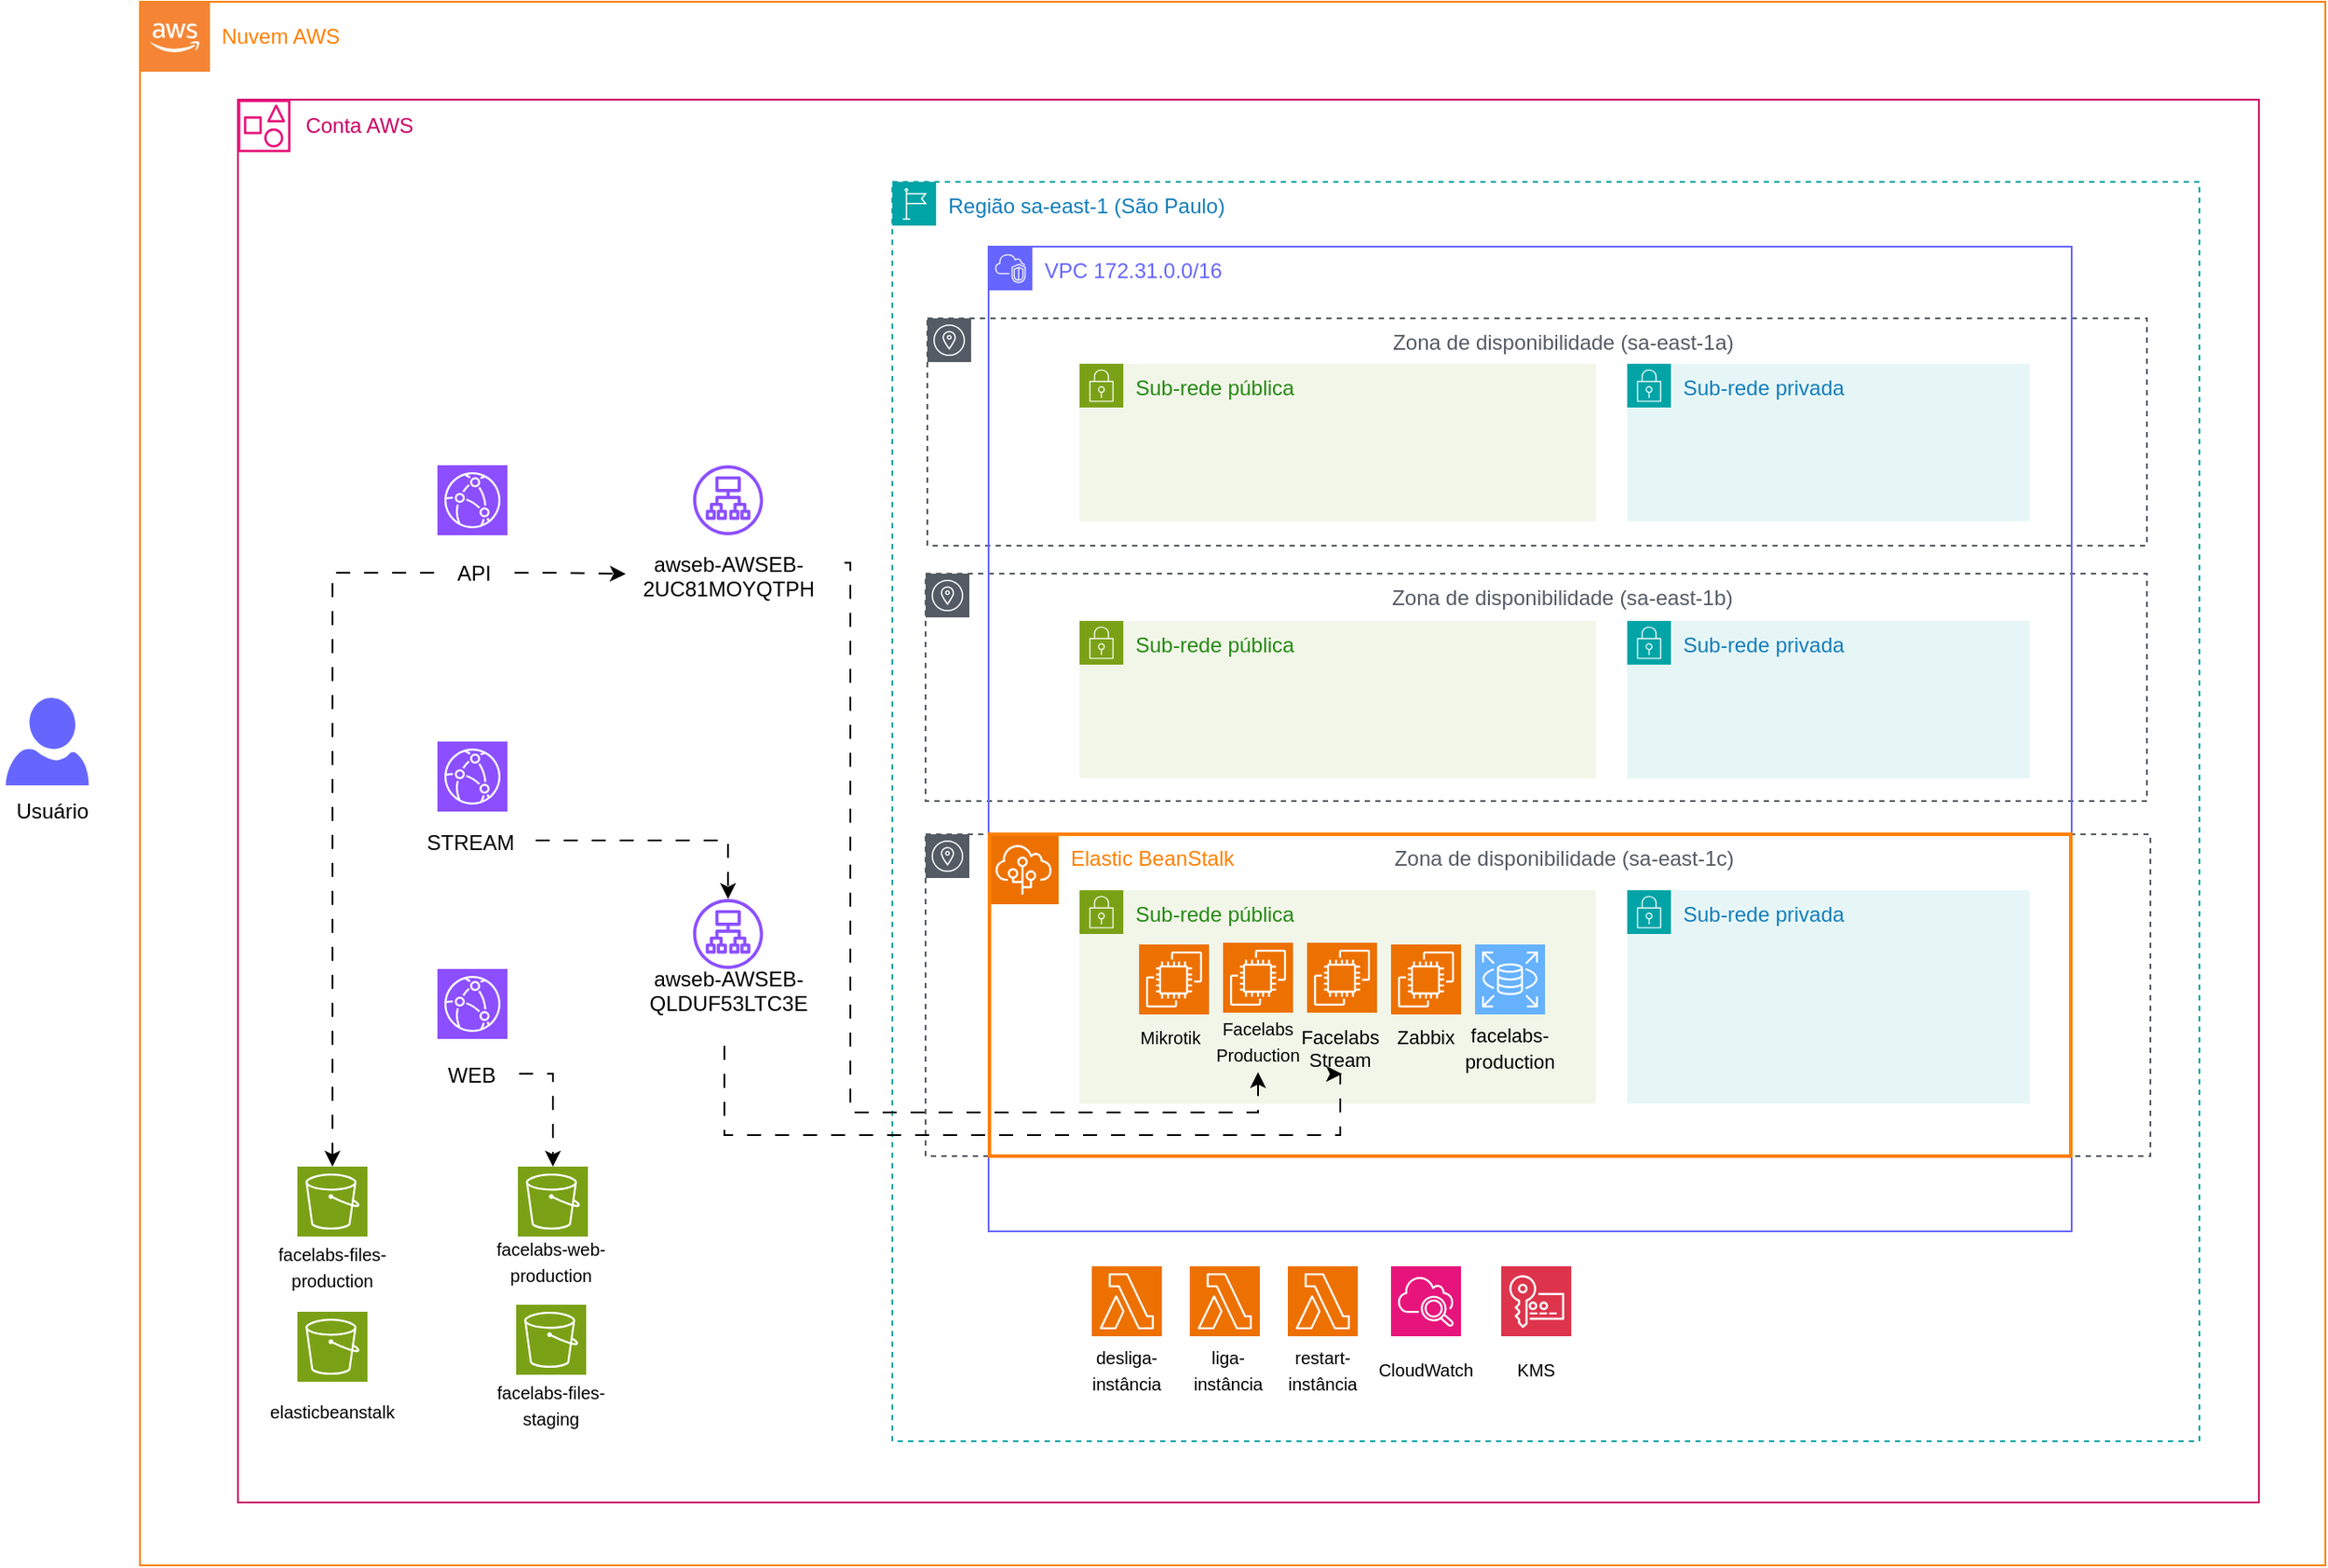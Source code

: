 <mxfile version="24.6.4" type="github">
  <diagram name="Página-1" id="gXSekL606V-6FzGcRwmA">
    <mxGraphModel dx="1860" dy="591" grid="0" gridSize="10" guides="1" tooltips="1" connect="1" arrows="1" fold="1" page="0" pageScale="1" pageWidth="827" pageHeight="1169" math="0" shadow="0">
      <root>
        <mxCell id="0" />
        <mxCell id="1" parent="0" />
        <mxCell id="Dx4xEf_XMYI6rqRvy_fV-3" value="" style="rounded=0;whiteSpace=wrap;html=1;fillColor=none;strokeColor=#FF8000;" parent="1" vertex="1">
          <mxGeometry x="-77" y="798" width="1249" height="894" as="geometry" />
        </mxCell>
        <mxCell id="Dx4xEf_XMYI6rqRvy_fV-6" value="" style="rounded=0;whiteSpace=wrap;html=1;fillColor=none;strokeColor=#CC0066;" parent="1" vertex="1">
          <mxGeometry x="-21" y="854" width="1155" height="802" as="geometry" />
        </mxCell>
        <mxCell id="Dx4xEf_XMYI6rqRvy_fV-1" value="" style="outlineConnect=0;dashed=0;verticalLabelPosition=bottom;verticalAlign=top;align=center;html=1;shape=mxgraph.aws3.cloud_2;fillColor=#F58534;gradientColor=none;" parent="1" vertex="1">
          <mxGeometry x="-77" y="798" width="40" height="40" as="geometry" />
        </mxCell>
        <mxCell id="Dx4xEf_XMYI6rqRvy_fV-4" value="&lt;font color=&quot;#ff8000&quot;&gt;Nuvem AWS&lt;/font&gt;" style="text;html=1;align=center;verticalAlign=middle;whiteSpace=wrap;rounded=0;" parent="1" vertex="1">
          <mxGeometry x="-51" y="803" width="109" height="30" as="geometry" />
        </mxCell>
        <mxCell id="Dx4xEf_XMYI6rqRvy_fV-5" value="" style="sketch=0;outlineConnect=0;fontColor=#232F3E;gradientColor=none;fillColor=#E7157B;strokeColor=none;dashed=0;verticalLabelPosition=bottom;verticalAlign=top;align=center;html=1;fontSize=12;fontStyle=0;aspect=fixed;pointerEvents=1;shape=mxgraph.aws4.organizations_account2;" parent="1" vertex="1">
          <mxGeometry x="-21" y="854" width="30" height="30" as="geometry" />
        </mxCell>
        <mxCell id="Dx4xEf_XMYI6rqRvy_fV-7" value="&lt;font color=&quot;#cc0066&quot;&gt;Conta AWS&lt;/font&gt;" style="text;html=1;align=center;verticalAlign=middle;whiteSpace=wrap;rounded=0;" parent="1" vertex="1">
          <mxGeometry x="-6" y="854" width="109" height="30" as="geometry" />
        </mxCell>
        <mxCell id="Dx4xEf_XMYI6rqRvy_fV-8" value="Região sa-east-1 (São Paulo)" style="points=[[0,0],[0.25,0],[0.5,0],[0.75,0],[1,0],[1,0.25],[1,0.5],[1,0.75],[1,1],[0.75,1],[0.5,1],[0.25,1],[0,1],[0,0.75],[0,0.5],[0,0.25]];outlineConnect=0;gradientColor=none;html=1;whiteSpace=wrap;fontSize=12;fontStyle=0;container=1;pointerEvents=0;collapsible=0;recursiveResize=0;shape=mxgraph.aws4.group;grIcon=mxgraph.aws4.group_region;strokeColor=#00A4A6;fillColor=none;verticalAlign=top;align=left;spacingLeft=30;fontColor=#147EBA;dashed=1;" parent="1" vertex="1">
          <mxGeometry x="353" y="901" width="747" height="720" as="geometry" />
        </mxCell>
        <mxCell id="Dx4xEf_XMYI6rqRvy_fV-9" value="Zona de disponibilidade (sa-east-1a)" style="sketch=0;outlineConnect=0;gradientColor=none;html=1;whiteSpace=wrap;fontSize=12;fontStyle=0;shape=mxgraph.aws4.group;grIcon=mxgraph.aws4.group_availability_zone;strokeColor=#545B64;fillColor=none;verticalAlign=top;align=center;spacingLeft=30;fontColor=#545B64;dashed=1;" parent="Dx4xEf_XMYI6rqRvy_fV-8" vertex="1">
          <mxGeometry x="20" y="78" width="697" height="130" as="geometry" />
        </mxCell>
        <mxCell id="Dx4xEf_XMYI6rqRvy_fV-10" value="Zona de disponibilidade (sa-east-1b)" style="sketch=0;outlineConnect=0;gradientColor=none;html=1;whiteSpace=wrap;fontSize=12;fontStyle=0;shape=mxgraph.aws4.group;grIcon=mxgraph.aws4.group_availability_zone;strokeColor=#545B64;fillColor=none;verticalAlign=top;align=center;spacingLeft=30;fontColor=#545B64;dashed=1;" parent="Dx4xEf_XMYI6rqRvy_fV-8" vertex="1">
          <mxGeometry x="19" y="224" width="698" height="130" as="geometry" />
        </mxCell>
        <mxCell id="Dx4xEf_XMYI6rqRvy_fV-11" value="Zona de disponibilidade (sa-east-1c)" style="sketch=0;outlineConnect=0;gradientColor=none;html=1;whiteSpace=wrap;fontSize=12;fontStyle=0;shape=mxgraph.aws4.group;grIcon=mxgraph.aws4.group_availability_zone;strokeColor=#545B64;fillColor=none;verticalAlign=top;align=center;spacingLeft=30;fontColor=#545B64;dashed=1;" parent="Dx4xEf_XMYI6rqRvy_fV-8" vertex="1">
          <mxGeometry x="19" y="373" width="700" height="184" as="geometry" />
        </mxCell>
        <mxCell id="Dx4xEf_XMYI6rqRvy_fV-13" value="Sub-rede privada" style="points=[[0,0],[0.25,0],[0.5,0],[0.75,0],[1,0],[1,0.25],[1,0.5],[1,0.75],[1,1],[0.75,1],[0.5,1],[0.25,1],[0,1],[0,0.75],[0,0.5],[0,0.25]];outlineConnect=0;gradientColor=none;html=1;whiteSpace=wrap;fontSize=12;fontStyle=0;container=1;pointerEvents=0;collapsible=0;recursiveResize=0;shape=mxgraph.aws4.group;grIcon=mxgraph.aws4.group_security_group;grStroke=0;strokeColor=#00A4A6;fillColor=#E6F6F7;verticalAlign=top;align=left;spacingLeft=30;fontColor=#147EBA;dashed=0;" parent="Dx4xEf_XMYI6rqRvy_fV-8" vertex="1">
          <mxGeometry x="420" y="104" width="230" height="90" as="geometry" />
        </mxCell>
        <mxCell id="Dx4xEf_XMYI6rqRvy_fV-15" value="Sub-rede privada" style="points=[[0,0],[0.25,0],[0.5,0],[0.75,0],[1,0],[1,0.25],[1,0.5],[1,0.75],[1,1],[0.75,1],[0.5,1],[0.25,1],[0,1],[0,0.75],[0,0.5],[0,0.25]];outlineConnect=0;gradientColor=none;html=1;whiteSpace=wrap;fontSize=12;fontStyle=0;container=1;pointerEvents=0;collapsible=0;recursiveResize=0;shape=mxgraph.aws4.group;grIcon=mxgraph.aws4.group_security_group;grStroke=0;strokeColor=#00A4A6;fillColor=#E6F6F7;verticalAlign=top;align=left;spacingLeft=30;fontColor=#147EBA;dashed=0;" parent="Dx4xEf_XMYI6rqRvy_fV-8" vertex="1">
          <mxGeometry x="420" y="251" width="230" height="90" as="geometry" />
        </mxCell>
        <mxCell id="Dx4xEf_XMYI6rqRvy_fV-16" value="Sub-rede pública" style="points=[[0,0],[0.25,0],[0.5,0],[0.75,0],[1,0],[1,0.25],[1,0.5],[1,0.75],[1,1],[0.75,1],[0.5,1],[0.25,1],[0,1],[0,0.75],[0,0.5],[0,0.25]];outlineConnect=0;gradientColor=none;html=1;whiteSpace=wrap;fontSize=12;fontStyle=0;container=1;pointerEvents=0;collapsible=0;recursiveResize=0;shape=mxgraph.aws4.group;grIcon=mxgraph.aws4.group_security_group;grStroke=0;strokeColor=#7AA116;fillColor=#F2F6E8;verticalAlign=top;align=left;spacingLeft=30;fontColor=#248814;dashed=0;" parent="Dx4xEf_XMYI6rqRvy_fV-8" vertex="1">
          <mxGeometry x="107" y="405" width="295" height="122" as="geometry" />
        </mxCell>
        <mxCell id="Dx4xEf_XMYI6rqRvy_fV-42" value="&lt;span style=&quot;font-size: 11px;&quot;&gt;Zabbix&lt;/span&gt;" style="text;html=1;align=center;verticalAlign=middle;whiteSpace=wrap;rounded=0;" parent="Dx4xEf_XMYI6rqRvy_fV-16" vertex="1">
          <mxGeometry x="176" y="77" width="44" height="14" as="geometry" />
        </mxCell>
        <mxCell id="Dx4xEf_XMYI6rqRvy_fV-19" value="" style="sketch=0;points=[[0,0,0],[0.25,0,0],[0.5,0,0],[0.75,0,0],[1,0,0],[0,1,0],[0.25,1,0],[0.5,1,0],[0.75,1,0],[1,1,0],[0,0.25,0],[0,0.5,0],[0,0.75,0],[1,0.25,0],[1,0.5,0],[1,0.75,0]];outlineConnect=0;fontColor=#232F3E;fillColor=#ED7100;strokeColor=#ffffff;dashed=0;verticalLabelPosition=bottom;verticalAlign=top;align=center;html=1;fontSize=12;fontStyle=0;aspect=fixed;shape=mxgraph.aws4.resourceIcon;resIcon=mxgraph.aws4.ec2;" parent="Dx4xEf_XMYI6rqRvy_fV-16" vertex="1">
          <mxGeometry x="82" y="30" width="40" height="40" as="geometry" />
        </mxCell>
        <mxCell id="Dx4xEf_XMYI6rqRvy_fV-20" value="" style="sketch=0;points=[[0,0,0],[0.25,0,0],[0.5,0,0],[0.75,0,0],[1,0,0],[0,1,0],[0.25,1,0],[0.5,1,0],[0.75,1,0],[1,1,0],[0,0.25,0],[0,0.5,0],[0,0.75,0],[1,0.25,0],[1,0.5,0],[1,0.75,0]];outlineConnect=0;fontColor=#232F3E;fillColor=#ED7100;strokeColor=#ffffff;dashed=0;verticalLabelPosition=bottom;verticalAlign=top;align=center;html=1;fontSize=12;fontStyle=0;aspect=fixed;shape=mxgraph.aws4.resourceIcon;resIcon=mxgraph.aws4.ec2;" parent="Dx4xEf_XMYI6rqRvy_fV-16" vertex="1">
          <mxGeometry x="130" y="30" width="40" height="40" as="geometry" />
        </mxCell>
        <mxCell id="Dx4xEf_XMYI6rqRvy_fV-24" value="&lt;font style=&quot;font-size: 10px;&quot;&gt;Mikrotik&lt;/font&gt;" style="text;html=1;align=center;verticalAlign=middle;whiteSpace=wrap;rounded=0;" parent="Dx4xEf_XMYI6rqRvy_fV-16" vertex="1">
          <mxGeometry x="30" y="77" width="44" height="14" as="geometry" />
        </mxCell>
        <mxCell id="Dx4xEf_XMYI6rqRvy_fV-17" value="Sub-rede privada" style="points=[[0,0],[0.25,0],[0.5,0],[0.75,0],[1,0],[1,0.25],[1,0.5],[1,0.75],[1,1],[0.75,1],[0.5,1],[0.25,1],[0,1],[0,0.75],[0,0.5],[0,0.25]];outlineConnect=0;gradientColor=none;html=1;whiteSpace=wrap;fontSize=12;fontStyle=0;container=1;pointerEvents=0;collapsible=0;recursiveResize=0;shape=mxgraph.aws4.group;grIcon=mxgraph.aws4.group_security_group;grStroke=0;strokeColor=#00A4A6;fillColor=#E6F6F7;verticalAlign=top;align=left;spacingLeft=30;fontColor=#147EBA;dashed=0;" parent="Dx4xEf_XMYI6rqRvy_fV-8" vertex="1">
          <mxGeometry x="420" y="405" width="230" height="122" as="geometry" />
        </mxCell>
        <mxCell id="Dx4xEf_XMYI6rqRvy_fV-18" value="" style="sketch=0;points=[[0,0,0],[0.25,0,0],[0.5,0,0],[0.75,0,0],[1,0,0],[0,1,0],[0.25,1,0],[0.5,1,0],[0.75,1,0],[1,1,0],[0,0.25,0],[0,0.5,0],[0,0.75,0],[1,0.25,0],[1,0.5,0],[1,0.75,0]];outlineConnect=0;fontColor=#232F3E;fillColor=#ED7100;strokeColor=#ffffff;dashed=0;verticalLabelPosition=bottom;verticalAlign=top;align=center;html=1;fontSize=12;fontStyle=0;aspect=fixed;shape=mxgraph.aws4.resourceIcon;resIcon=mxgraph.aws4.ec2;" parent="Dx4xEf_XMYI6rqRvy_fV-8" vertex="1">
          <mxGeometry x="141" y="436" width="40" height="40" as="geometry" />
        </mxCell>
        <mxCell id="Dx4xEf_XMYI6rqRvy_fV-21" value="" style="sketch=0;points=[[0,0,0],[0.25,0,0],[0.5,0,0],[0.75,0,0],[1,0,0],[0,1,0],[0.25,1,0],[0.5,1,0],[0.75,1,0],[1,1,0],[0,0.25,0],[0,0.5,0],[0,0.75,0],[1,0.25,0],[1,0.5,0],[1,0.75,0]];outlineConnect=0;fontColor=#232F3E;fillColor=#ED7100;strokeColor=#ffffff;dashed=0;verticalLabelPosition=bottom;verticalAlign=top;align=center;html=1;fontSize=12;fontStyle=0;aspect=fixed;shape=mxgraph.aws4.resourceIcon;resIcon=mxgraph.aws4.ec2;" parent="Dx4xEf_XMYI6rqRvy_fV-8" vertex="1">
          <mxGeometry x="285" y="436" width="40" height="40" as="geometry" />
        </mxCell>
        <mxCell id="Dx4xEf_XMYI6rqRvy_fV-41" value="&lt;font style=&quot;font-size: 11px;&quot;&gt;Facelabs&lt;/font&gt;&lt;div style=&quot;font-size: 11px;&quot;&gt;&lt;font style=&quot;font-size: 11px;&quot;&gt;Stream&lt;/font&gt;&lt;/div&gt;" style="text;html=1;align=center;verticalAlign=middle;whiteSpace=wrap;rounded=0;" parent="Dx4xEf_XMYI6rqRvy_fV-8" vertex="1">
          <mxGeometry x="234" y="488" width="44" height="14" as="geometry" />
        </mxCell>
        <mxCell id="Dx4xEf_XMYI6rqRvy_fV-44" value="&lt;font color=&quot;#6666ff&quot;&gt;VPC 172.31.0.0/16&lt;/font&gt;" style="points=[[0,0],[0.25,0],[0.5,0],[0.75,0],[1,0],[1,0.25],[1,0.5],[1,0.75],[1,1],[0.75,1],[0.5,1],[0.25,1],[0,1],[0,0.75],[0,0.5],[0,0.25]];outlineConnect=0;gradientColor=none;html=1;whiteSpace=wrap;fontSize=12;fontStyle=0;container=1;pointerEvents=0;collapsible=0;recursiveResize=0;shape=mxgraph.aws4.group;grIcon=mxgraph.aws4.group_vpc2;strokeColor=#6666FF;fillColor=none;verticalAlign=top;align=left;spacingLeft=30;fontColor=#AAB7B8;dashed=0;" parent="Dx4xEf_XMYI6rqRvy_fV-8" vertex="1">
          <mxGeometry x="55" y="37" width="619" height="563" as="geometry" />
        </mxCell>
        <mxCell id="Dx4xEf_XMYI6rqRvy_fV-14" value="Sub-rede pública" style="points=[[0,0],[0.25,0],[0.5,0],[0.75,0],[1,0],[1,0.25],[1,0.5],[1,0.75],[1,1],[0.75,1],[0.5,1],[0.25,1],[0,1],[0,0.75],[0,0.5],[0,0.25]];outlineConnect=0;gradientColor=none;html=1;whiteSpace=wrap;fontSize=12;fontStyle=0;container=1;pointerEvents=0;collapsible=0;recursiveResize=0;shape=mxgraph.aws4.group;grIcon=mxgraph.aws4.group_security_group;grStroke=0;strokeColor=#7AA116;fillColor=#F2F6E8;verticalAlign=top;align=left;spacingLeft=30;fontColor=#248814;dashed=0;" parent="Dx4xEf_XMYI6rqRvy_fV-44" vertex="1">
          <mxGeometry x="52" y="214" width="295" height="90" as="geometry" />
        </mxCell>
        <mxCell id="Dx4xEf_XMYI6rqRvy_fV-12" value="Sub-rede pública" style="points=[[0,0],[0.25,0],[0.5,0],[0.75,0],[1,0],[1,0.25],[1,0.5],[1,0.75],[1,1],[0.75,1],[0.5,1],[0.25,1],[0,1],[0,0.75],[0,0.5],[0,0.25]];outlineConnect=0;gradientColor=none;html=1;whiteSpace=wrap;fontSize=12;fontStyle=0;container=1;pointerEvents=0;collapsible=0;recursiveResize=0;shape=mxgraph.aws4.group;grIcon=mxgraph.aws4.group_security_group;grStroke=0;strokeColor=#7AA116;fillColor=#F2F6E8;verticalAlign=top;align=left;spacingLeft=30;fontColor=#248814;dashed=0;" parent="Dx4xEf_XMYI6rqRvy_fV-44" vertex="1">
          <mxGeometry x="52" y="67" width="295" height="90" as="geometry" />
        </mxCell>
        <mxCell id="NzC5DU63O_x284sXSKjy-30" value="" style="sketch=0;points=[[0,0,0],[0.25,0,0],[0.5,0,0],[0.75,0,0],[1,0,0],[0,1,0],[0.25,1,0],[0.5,1,0],[0.75,1,0],[1,1,0],[0,0.25,0],[0,0.5,0],[0,0.75,0],[1,0.25,0],[1,0.5,0],[1,0.75,0]];outlineConnect=0;fontColor=#232F3E;fillColor=#66B2FF;strokeColor=#ffffff;dashed=0;verticalLabelPosition=bottom;verticalAlign=top;align=center;html=1;fontSize=12;fontStyle=0;aspect=fixed;shape=mxgraph.aws4.resourceIcon;resIcon=mxgraph.aws4.rds;" vertex="1" parent="Dx4xEf_XMYI6rqRvy_fV-44">
          <mxGeometry x="278" y="399" width="40" height="40" as="geometry" />
        </mxCell>
        <mxCell id="NzC5DU63O_x284sXSKjy-31" value="&lt;span style=&quot;font-size: 11px;&quot;&gt;facelabs-production&lt;/span&gt;" style="text;html=1;align=center;verticalAlign=middle;whiteSpace=wrap;rounded=0;" vertex="1" parent="Dx4xEf_XMYI6rqRvy_fV-44">
          <mxGeometry x="276" y="451" width="44" height="14" as="geometry" />
        </mxCell>
        <mxCell id="NzC5DU63O_x284sXSKjy-37" value="" style="sketch=0;points=[[0,0,0],[0.25,0,0],[0.5,0,0],[0.75,0,0],[1,0,0],[0,1,0],[0.25,1,0],[0.5,1,0],[0.75,1,0],[1,1,0],[0,0.25,0],[0,0.5,0],[0,0.75,0],[1,0.25,0],[1,0.5,0],[1,0.75,0]];outlineConnect=0;fontColor=#232F3E;fillColor=#ED7100;strokeColor=#ffffff;dashed=0;verticalLabelPosition=bottom;verticalAlign=top;align=center;html=1;fontSize=12;fontStyle=0;aspect=fixed;shape=mxgraph.aws4.resourceIcon;resIcon=mxgraph.aws4.elastic_beanstalk;" vertex="1" parent="Dx4xEf_XMYI6rqRvy_fV-44">
          <mxGeometry y="336" width="40" height="40" as="geometry" />
        </mxCell>
        <mxCell id="NzC5DU63O_x284sXSKjy-48" value="" style="rounded=0;whiteSpace=wrap;html=1;strokeColor=#FF8000;fillColor=none;strokeWidth=2;" vertex="1" parent="Dx4xEf_XMYI6rqRvy_fV-44">
          <mxGeometry x="0.5" y="336" width="618" height="184" as="geometry" />
        </mxCell>
        <UserObject label="&lt;font color=&quot;#ff8000&quot;&gt;Elastic BeanStalk&lt;/font&gt;" id="NzC5DU63O_x284sXSKjy-49">
          <mxCell style="text;whiteSpace=wrap;html=1;" vertex="1" parent="Dx4xEf_XMYI6rqRvy_fV-44">
            <mxGeometry x="45" y="336" width="110.54" height="26.17" as="geometry" />
          </mxCell>
        </UserObject>
        <mxCell id="Dx4xEf_XMYI6rqRvy_fV-47" value="" style="sketch=0;points=[[0,0,0],[0.25,0,0],[0.5,0,0],[0.75,0,0],[1,0,0],[0,1,0],[0.25,1,0],[0.5,1,0],[0.75,1,0],[1,1,0],[0,0.25,0],[0,0.5,0],[0,0.75,0],[1,0.25,0],[1,0.5,0],[1,0.75,0]];outlineConnect=0;fontColor=#232F3E;fillColor=#7AA116;strokeColor=#ffffff;dashed=0;verticalLabelPosition=bottom;verticalAlign=top;align=center;html=1;fontSize=12;fontStyle=0;aspect=fixed;shape=mxgraph.aws4.resourceIcon;resIcon=mxgraph.aws4.s3;" parent="Dx4xEf_XMYI6rqRvy_fV-8" vertex="1">
          <mxGeometry x="-215" y="642" width="40" height="40" as="geometry" />
        </mxCell>
        <mxCell id="NzC5DU63O_x284sXSKjy-26" value="&lt;font style=&quot;font-size: 10px;&quot;&gt;facelabs-web-production&lt;/font&gt;" style="text;html=1;align=center;verticalAlign=middle;whiteSpace=wrap;rounded=0;" vertex="1" parent="Dx4xEf_XMYI6rqRvy_fV-8">
          <mxGeometry x="-231" y="610" width="72" height="14" as="geometry" />
        </mxCell>
        <mxCell id="NzC5DU63O_x284sXSKjy-2" value="&lt;font style=&quot;font-size: 10px;&quot;&gt;facelabs-files-staging&lt;/font&gt;" style="text;html=1;align=center;verticalAlign=middle;whiteSpace=wrap;rounded=0;" vertex="1" parent="Dx4xEf_XMYI6rqRvy_fV-8">
          <mxGeometry x="-231" y="692" width="72" height="14" as="geometry" />
        </mxCell>
        <mxCell id="NzC5DU63O_x284sXSKjy-40" value="" style="sketch=0;points=[[0,0,0],[0.25,0,0],[0.5,0,0],[0.75,0,0],[1,0,0],[0,1,0],[0.25,1,0],[0.5,1,0],[0.75,1,0],[1,1,0],[0,0.25,0],[0,0.5,0],[0,0.75,0],[1,0.25,0],[1,0.5,0],[1,0.75,0]];points=[[0,0,0],[0.25,0,0],[0.5,0,0],[0.75,0,0],[1,0,0],[0,1,0],[0.25,1,0],[0.5,1,0],[0.75,1,0],[1,1,0],[0,0.25,0],[0,0.5,0],[0,0.75,0],[1,0.25,0],[1,0.5,0],[1,0.75,0]];outlineConnect=0;fontColor=#232F3E;fillColor=#E7157B;strokeColor=#ffffff;dashed=0;verticalLabelPosition=bottom;verticalAlign=top;align=center;html=1;fontSize=12;fontStyle=0;aspect=fixed;shape=mxgraph.aws4.resourceIcon;resIcon=mxgraph.aws4.cloudwatch_2;" vertex="1" parent="Dx4xEf_XMYI6rqRvy_fV-8">
          <mxGeometry x="285" y="620" width="40" height="40" as="geometry" />
        </mxCell>
        <mxCell id="Dx4xEf_XMYI6rqRvy_fV-40" value="&lt;font style=&quot;font-size: 10px;&quot;&gt;Facelabs&lt;br&gt;Production&lt;/font&gt;" style="text;html=1;align=center;verticalAlign=middle;whiteSpace=wrap;rounded=0;" parent="Dx4xEf_XMYI6rqRvy_fV-8" vertex="1">
          <mxGeometry x="190" y="484" width="38" height="14" as="geometry" />
        </mxCell>
        <mxCell id="NzC5DU63O_x284sXSKjy-66" value="" style="sketch=0;points=[[0,0,0],[0.25,0,0],[0.5,0,0],[0.75,0,0],[1,0,0],[0,1,0],[0.25,1,0],[0.5,1,0],[0.75,1,0],[1,1,0],[0,0.25,0],[0,0.5,0],[0,0.75,0],[1,0.25,0],[1,0.5,0],[1,0.75,0]];outlineConnect=0;fontColor=#232F3E;fillColor=#ED7100;strokeColor=#ffffff;dashed=0;verticalLabelPosition=bottom;verticalAlign=top;align=center;html=1;fontSize=12;fontStyle=0;aspect=fixed;shape=mxgraph.aws4.resourceIcon;resIcon=mxgraph.aws4.lambda;" vertex="1" parent="Dx4xEf_XMYI6rqRvy_fV-8">
          <mxGeometry x="170" y="620" width="40" height="40" as="geometry" />
        </mxCell>
        <mxCell id="NzC5DU63O_x284sXSKjy-68" value="&lt;font style=&quot;font-size: 10px;&quot;&gt;desliga-instância&lt;/font&gt;" style="text;html=1;align=center;verticalAlign=middle;whiteSpace=wrap;rounded=0;" vertex="1" parent="Dx4xEf_XMYI6rqRvy_fV-8">
          <mxGeometry x="98" y="672" width="72" height="14" as="geometry" />
        </mxCell>
        <mxCell id="NzC5DU63O_x284sXSKjy-69" value="&lt;font style=&quot;font-size: 10px;&quot;&gt;liga-&lt;br&gt;instância&lt;/font&gt;" style="text;html=1;align=center;verticalAlign=middle;whiteSpace=wrap;rounded=0;" vertex="1" parent="Dx4xEf_XMYI6rqRvy_fV-8">
          <mxGeometry x="156" y="672" width="72" height="14" as="geometry" />
        </mxCell>
        <mxCell id="NzC5DU63O_x284sXSKjy-67" value="" style="sketch=0;points=[[0,0,0],[0.25,0,0],[0.5,0,0],[0.75,0,0],[1,0,0],[0,1,0],[0.25,1,0],[0.5,1,0],[0.75,1,0],[1,1,0],[0,0.25,0],[0,0.5,0],[0,0.75,0],[1,0.25,0],[1,0.5,0],[1,0.75,0]];outlineConnect=0;fontColor=#232F3E;fillColor=#ED7100;strokeColor=#ffffff;dashed=0;verticalLabelPosition=bottom;verticalAlign=top;align=center;html=1;fontSize=12;fontStyle=0;aspect=fixed;shape=mxgraph.aws4.resourceIcon;resIcon=mxgraph.aws4.lambda;" vertex="1" parent="Dx4xEf_XMYI6rqRvy_fV-8">
          <mxGeometry x="114" y="620" width="40" height="40" as="geometry" />
        </mxCell>
        <mxCell id="NzC5DU63O_x284sXSKjy-72" value="&lt;span style=&quot;font-size: 10px;&quot;&gt;CloudWatch&lt;/span&gt;" style="text;html=1;align=center;verticalAlign=middle;whiteSpace=wrap;rounded=0;" vertex="1" parent="Dx4xEf_XMYI6rqRvy_fV-8">
          <mxGeometry x="269" y="672" width="72" height="14" as="geometry" />
        </mxCell>
        <mxCell id="NzC5DU63O_x284sXSKjy-73" value="" style="sketch=0;points=[[0,0,0],[0.25,0,0],[0.5,0,0],[0.75,0,0],[1,0,0],[0,1,0],[0.25,1,0],[0.5,1,0],[0.75,1,0],[1,1,0],[0,0.25,0],[0,0.5,0],[0,0.75,0],[1,0.25,0],[1,0.5,0],[1,0.75,0]];outlineConnect=0;fontColor=#232F3E;fillColor=#DD344C;strokeColor=#ffffff;dashed=0;verticalLabelPosition=bottom;verticalAlign=top;align=center;html=1;fontSize=12;fontStyle=0;aspect=fixed;shape=mxgraph.aws4.resourceIcon;resIcon=mxgraph.aws4.key_management_service;" vertex="1" parent="Dx4xEf_XMYI6rqRvy_fV-8">
          <mxGeometry x="348" y="620" width="40" height="40" as="geometry" />
        </mxCell>
        <mxCell id="NzC5DU63O_x284sXSKjy-74" value="&lt;span style=&quot;font-size: 10px;&quot;&gt;KMS&lt;/span&gt;" style="text;html=1;align=center;verticalAlign=middle;whiteSpace=wrap;rounded=0;" vertex="1" parent="Dx4xEf_XMYI6rqRvy_fV-8">
          <mxGeometry x="350.25" y="672" width="35.5" height="14" as="geometry" />
        </mxCell>
        <mxCell id="Dx4xEf_XMYI6rqRvy_fV-43" value="" style="sketch=0;points=[[0,0,0],[0.25,0,0],[0.5,0,0],[0.75,0,0],[1,0,0],[0,1,0],[0.25,1,0],[0.5,1,0],[0.75,1,0],[1,1,0],[0,0.25,0],[0,0.5,0],[0,0.75,0],[1,0.25,0],[1,0.5,0],[1,0.75,0]];outlineConnect=0;fontColor=#232F3E;fillColor=#7AA116;strokeColor=#ffffff;dashed=0;verticalLabelPosition=bottom;verticalAlign=top;align=center;html=1;fontSize=12;fontStyle=0;aspect=fixed;shape=mxgraph.aws4.resourceIcon;resIcon=mxgraph.aws4.s3;" parent="1" vertex="1">
          <mxGeometry x="13" y="1547" width="40" height="40" as="geometry" />
        </mxCell>
        <mxCell id="Dx4xEf_XMYI6rqRvy_fV-45" value="" style="sketch=0;points=[[0,0,0],[0.25,0,0],[0.5,0,0],[0.75,0,0],[1,0,0],[0,1,0],[0.25,1,0],[0.5,1,0],[0.75,1,0],[1,1,0],[0,0.25,0],[0,0.5,0],[0,0.75,0],[1,0.25,0],[1,0.5,0],[1,0.75,0]];outlineConnect=0;fontColor=#232F3E;fillColor=#7AA116;strokeColor=#ffffff;dashed=0;verticalLabelPosition=bottom;verticalAlign=top;align=center;html=1;fontSize=12;fontStyle=0;aspect=fixed;shape=mxgraph.aws4.resourceIcon;resIcon=mxgraph.aws4.s3;" parent="1" vertex="1">
          <mxGeometry x="139" y="1464" width="40" height="40" as="geometry" />
        </mxCell>
        <mxCell id="NzC5DU63O_x284sXSKjy-25" value="&lt;font style=&quot;font-size: 10px;&quot;&gt;elasticbeanstalk&lt;/font&gt;" style="text;html=1;align=center;verticalAlign=middle;whiteSpace=wrap;rounded=0;" vertex="1" parent="1">
          <mxGeometry x="-3" y="1597" width="72" height="14" as="geometry" />
        </mxCell>
        <mxCell id="NzC5DU63O_x284sXSKjy-33" value="" style="group" vertex="1" connectable="0" parent="1">
          <mxGeometry x="-157" y="1196" width="60" height="80" as="geometry" />
        </mxCell>
        <mxCell id="Dx4xEf_XMYI6rqRvy_fV-22" value="" style="verticalLabelPosition=bottom;html=1;verticalAlign=top;align=center;strokeColor=none;fillColor=#6666FF;shape=mxgraph.azure.user;" parent="NzC5DU63O_x284sXSKjy-33" vertex="1">
          <mxGeometry x="3.25" width="47.5" height="50" as="geometry" />
        </mxCell>
        <mxCell id="Dx4xEf_XMYI6rqRvy_fV-23" value="Usuário" style="text;html=1;align=center;verticalAlign=middle;whiteSpace=wrap;rounded=0;" parent="NzC5DU63O_x284sXSKjy-33" vertex="1">
          <mxGeometry y="50" width="60" height="30" as="geometry" />
        </mxCell>
        <mxCell id="NzC5DU63O_x284sXSKjy-34" value="" style="sketch=0;points=[[0,0,0],[0.25,0,0],[0.5,0,0],[0.75,0,0],[1,0,0],[0,1,0],[0.25,1,0],[0.5,1,0],[0.75,1,0],[1,1,0],[0,0.25,0],[0,0.5,0],[0,0.75,0],[1,0.25,0],[1,0.5,0],[1,0.75,0]];outlineConnect=0;fontColor=#232F3E;fillColor=#8C4FFF;strokeColor=#ffffff;dashed=0;verticalLabelPosition=bottom;verticalAlign=top;align=center;html=1;fontSize=12;fontStyle=0;aspect=fixed;shape=mxgraph.aws4.resourceIcon;resIcon=mxgraph.aws4.cloudfront;" vertex="1" parent="1">
          <mxGeometry x="93" y="1063" width="40" height="40" as="geometry" />
        </mxCell>
        <mxCell id="NzC5DU63O_x284sXSKjy-35" value="" style="sketch=0;points=[[0,0,0],[0.25,0,0],[0.5,0,0],[0.75,0,0],[1,0,0],[0,1,0],[0.25,1,0],[0.5,1,0],[0.75,1,0],[1,1,0],[0,0.25,0],[0,0.5,0],[0,0.75,0],[1,0.25,0],[1,0.5,0],[1,0.75,0]];outlineConnect=0;fontColor=#232F3E;fillColor=#8C4FFF;strokeColor=#ffffff;dashed=0;verticalLabelPosition=bottom;verticalAlign=top;align=center;html=1;fontSize=12;fontStyle=0;aspect=fixed;shape=mxgraph.aws4.resourceIcon;resIcon=mxgraph.aws4.cloudfront;" vertex="1" parent="1">
          <mxGeometry x="93" y="1221" width="40" height="40" as="geometry" />
        </mxCell>
        <mxCell id="NzC5DU63O_x284sXSKjy-36" value="" style="sketch=0;points=[[0,0,0],[0.25,0,0],[0.5,0,0],[0.75,0,0],[1,0,0],[0,1,0],[0.25,1,0],[0.5,1,0],[0.75,1,0],[1,1,0],[0,0.25,0],[0,0.5,0],[0,0.75,0],[1,0.25,0],[1,0.5,0],[1,0.75,0]];outlineConnect=0;fontColor=#232F3E;fillColor=#8C4FFF;strokeColor=#ffffff;dashed=0;verticalLabelPosition=bottom;verticalAlign=top;align=center;html=1;fontSize=12;fontStyle=0;aspect=fixed;shape=mxgraph.aws4.resourceIcon;resIcon=mxgraph.aws4.cloudfront;" vertex="1" parent="1">
          <mxGeometry x="93" y="1351" width="40" height="40" as="geometry" />
        </mxCell>
        <mxCell id="NzC5DU63O_x284sXSKjy-38" value="" style="sketch=0;outlineConnect=0;fontColor=#232F3E;gradientColor=none;fillColor=#8C4FFF;strokeColor=none;dashed=0;verticalLabelPosition=bottom;verticalAlign=top;align=center;html=1;fontSize=12;fontStyle=0;aspect=fixed;pointerEvents=1;shape=mxgraph.aws4.application_load_balancer;" vertex="1" parent="1">
          <mxGeometry x="239.11" y="1311" width="40" height="40" as="geometry" />
        </mxCell>
        <mxCell id="NzC5DU63O_x284sXSKjy-39" value="" style="sketch=0;outlineConnect=0;fontColor=#232F3E;gradientColor=none;fillColor=#8C4FFF;strokeColor=none;dashed=0;verticalLabelPosition=bottom;verticalAlign=top;align=center;html=1;fontSize=12;fontStyle=0;aspect=fixed;pointerEvents=1;shape=mxgraph.aws4.application_load_balancer;" vertex="1" parent="1">
          <mxGeometry x="239.12" y="1063" width="40" height="40" as="geometry" />
        </mxCell>
        <mxCell id="NzC5DU63O_x284sXSKjy-53" style="edgeStyle=orthogonalEdgeStyle;rounded=0;orthogonalLoop=1;jettySize=auto;html=1;flowAnimation=1;" edge="1" parent="1" source="NzC5DU63O_x284sXSKjy-41" target="Dx4xEf_XMYI6rqRvy_fV-46">
          <mxGeometry relative="1" as="geometry" />
        </mxCell>
        <mxCell id="NzC5DU63O_x284sXSKjy-62" style="edgeStyle=orthogonalEdgeStyle;rounded=0;orthogonalLoop=1;jettySize=auto;html=1;entryX=0;entryY=0.75;entryDx=0;entryDy=0;flowAnimation=1;" edge="1" parent="1" source="NzC5DU63O_x284sXSKjy-41" target="NzC5DU63O_x284sXSKjy-51">
          <mxGeometry relative="1" as="geometry" />
        </mxCell>
        <UserObject label="&amp;nbsp;API" id="NzC5DU63O_x284sXSKjy-41">
          <mxCell style="text;whiteSpace=wrap;html=1;" vertex="1" parent="1">
            <mxGeometry x="99.11" y="1111" width="30" height="27" as="geometry" />
          </mxCell>
        </UserObject>
        <mxCell id="NzC5DU63O_x284sXSKjy-55" style="edgeStyle=orthogonalEdgeStyle;rounded=0;orthogonalLoop=1;jettySize=auto;html=1;flowAnimation=1;" edge="1" parent="1" source="NzC5DU63O_x284sXSKjy-46" target="NzC5DU63O_x284sXSKjy-38">
          <mxGeometry relative="1" as="geometry" />
        </mxCell>
        <UserObject label="STREAM" id="NzC5DU63O_x284sXSKjy-46">
          <mxCell style="text;whiteSpace=wrap;html=1;" vertex="1" parent="1">
            <mxGeometry x="84.81" y="1264.86" width="56.38" height="25.14" as="geometry" />
          </mxCell>
        </UserObject>
        <UserObject label="WEB" id="NzC5DU63O_x284sXSKjy-47">
          <mxCell style="text;whiteSpace=wrap;html=1;" vertex="1" parent="1">
            <mxGeometry x="96.53" y="1397.83" width="35.16" height="26.17" as="geometry" />
          </mxCell>
        </UserObject>
        <mxCell id="NzC5DU63O_x284sXSKjy-50" style="edgeStyle=orthogonalEdgeStyle;rounded=0;orthogonalLoop=1;jettySize=auto;html=1;entryX=0.5;entryY=0;entryDx=0;entryDy=0;entryPerimeter=0;flowAnimation=1;" edge="1" parent="1" source="NzC5DU63O_x284sXSKjy-47" target="Dx4xEf_XMYI6rqRvy_fV-45">
          <mxGeometry relative="1" as="geometry" />
        </mxCell>
        <mxCell id="NzC5DU63O_x284sXSKjy-63" style="edgeStyle=orthogonalEdgeStyle;rounded=0;orthogonalLoop=1;jettySize=auto;html=1;flowAnimation=1;" edge="1" parent="1" source="NzC5DU63O_x284sXSKjy-51">
          <mxGeometry relative="1" as="geometry">
            <mxPoint x="562" y="1410" as="targetPoint" />
            <Array as="points">
              <mxPoint x="329" y="1119" />
              <mxPoint x="329" y="1433" />
              <mxPoint x="562" y="1433" />
            </Array>
          </mxGeometry>
        </mxCell>
        <UserObject label="awseb-AWSEB-&lt;br&gt;2UC81MOYQTPH" id="NzC5DU63O_x284sXSKjy-51">
          <mxCell style="text;whiteSpace=wrap;html=1;align=center;" vertex="1" parent="1">
            <mxGeometry x="200.62" y="1106" width="117" height="25.56" as="geometry" />
          </mxCell>
        </UserObject>
        <mxCell id="NzC5DU63O_x284sXSKjy-1" value="&lt;font style=&quot;font-size: 10px;&quot;&gt;facelabs-files-production&lt;/font&gt;" style="text;html=1;align=center;verticalAlign=middle;whiteSpace=wrap;rounded=0;" vertex="1" parent="1">
          <mxGeometry x="-3" y="1514" width="72" height="14" as="geometry" />
        </mxCell>
        <mxCell id="Dx4xEf_XMYI6rqRvy_fV-46" value="" style="sketch=0;points=[[0,0,0],[0.25,0,0],[0.5,0,0],[0.75,0,0],[1,0,0],[0,1,0],[0.25,1,0],[0.5,1,0],[0.75,1,0],[1,1,0],[0,0.25,0],[0,0.5,0],[0,0.75,0],[1,0.25,0],[1,0.5,0],[1,0.75,0]];outlineConnect=0;fontColor=#232F3E;fillColor=#7AA116;strokeColor=#ffffff;dashed=0;verticalLabelPosition=bottom;verticalAlign=top;align=center;html=1;fontSize=12;fontStyle=0;aspect=fixed;shape=mxgraph.aws4.resourceIcon;resIcon=mxgraph.aws4.s3;" parent="1" vertex="1">
          <mxGeometry x="13" y="1464" width="40" height="40" as="geometry" />
        </mxCell>
        <mxCell id="NzC5DU63O_x284sXSKjy-59" style="edgeStyle=orthogonalEdgeStyle;rounded=0;orthogonalLoop=1;jettySize=auto;html=1;flowAnimation=1;" edge="1" parent="1">
          <mxGeometry relative="1" as="geometry">
            <mxPoint x="257" y="1387" as="sourcePoint" />
            <mxPoint x="610" y="1411" as="targetPoint" />
            <Array as="points">
              <mxPoint x="257" y="1446" />
              <mxPoint x="609" y="1446" />
              <mxPoint x="609" y="1411" />
            </Array>
          </mxGeometry>
        </mxCell>
        <UserObject label="awseb-AWSEB-&lt;br&gt;QLDUF53LTC3E" id="NzC5DU63O_x284sXSKjy-58">
          <mxCell style="text;whiteSpace=wrap;html=1;align=center;" vertex="1" parent="1">
            <mxGeometry x="168.83" y="1343" width="180.57" height="26.03" as="geometry" />
          </mxCell>
        </UserObject>
        <mxCell id="NzC5DU63O_x284sXSKjy-64" value="" style="sketch=0;points=[[0,0,0],[0.25,0,0],[0.5,0,0],[0.75,0,0],[1,0,0],[0,1,0],[0.25,1,0],[0.5,1,0],[0.75,1,0],[1,1,0],[0,0.25,0],[0,0.5,0],[0,0.75,0],[1,0.25,0],[1,0.5,0],[1,0.75,0]];outlineConnect=0;fontColor=#232F3E;fillColor=#ED7100;strokeColor=#ffffff;dashed=0;verticalLabelPosition=bottom;verticalAlign=top;align=center;html=1;fontSize=12;fontStyle=0;aspect=fixed;shape=mxgraph.aws4.resourceIcon;resIcon=mxgraph.aws4.lambda;" vertex="1" parent="1">
          <mxGeometry x="579" y="1521" width="40" height="40" as="geometry" />
        </mxCell>
        <mxCell id="NzC5DU63O_x284sXSKjy-71" value="&lt;font style=&quot;font-size: 10px;&quot;&gt;restart-&lt;br&gt;instância&lt;/font&gt;" style="text;html=1;align=center;verticalAlign=middle;whiteSpace=wrap;rounded=0;" vertex="1" parent="1">
          <mxGeometry x="563" y="1573" width="72" height="14" as="geometry" />
        </mxCell>
      </root>
    </mxGraphModel>
  </diagram>
</mxfile>
